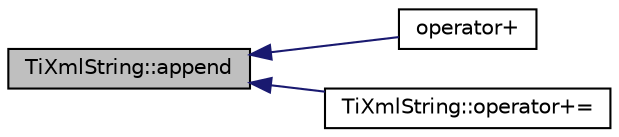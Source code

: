 digraph "TiXmlString::append"
{
  edge [fontname="Helvetica",fontsize="10",labelfontname="Helvetica",labelfontsize="10"];
  node [fontname="Helvetica",fontsize="10",shape=record];
  rankdir="LR";
  Node1 [label="TiXmlString::append",height=0.2,width=0.4,color="black", fillcolor="grey75", style="filled" fontcolor="black"];
  Node1 -> Node2 [dir="back",color="midnightblue",fontsize="10",style="solid",fontname="Helvetica"];
  Node2 [label="operator+",height=0.2,width=0.4,color="black", fillcolor="white", style="filled",URL="$tinystr_8h.html#ab77ef9617d62643b24e52118db159b7b"];
  Node1 -> Node3 [dir="back",color="midnightblue",fontsize="10",style="solid",fontname="Helvetica"];
  Node3 [label="TiXmlString::operator+=",height=0.2,width=0.4,color="black", fillcolor="white", style="filled",URL="$class_ti_xml_string.html#ab56336ac2aa2a08d24a71eb9a2b502a5"];
}
